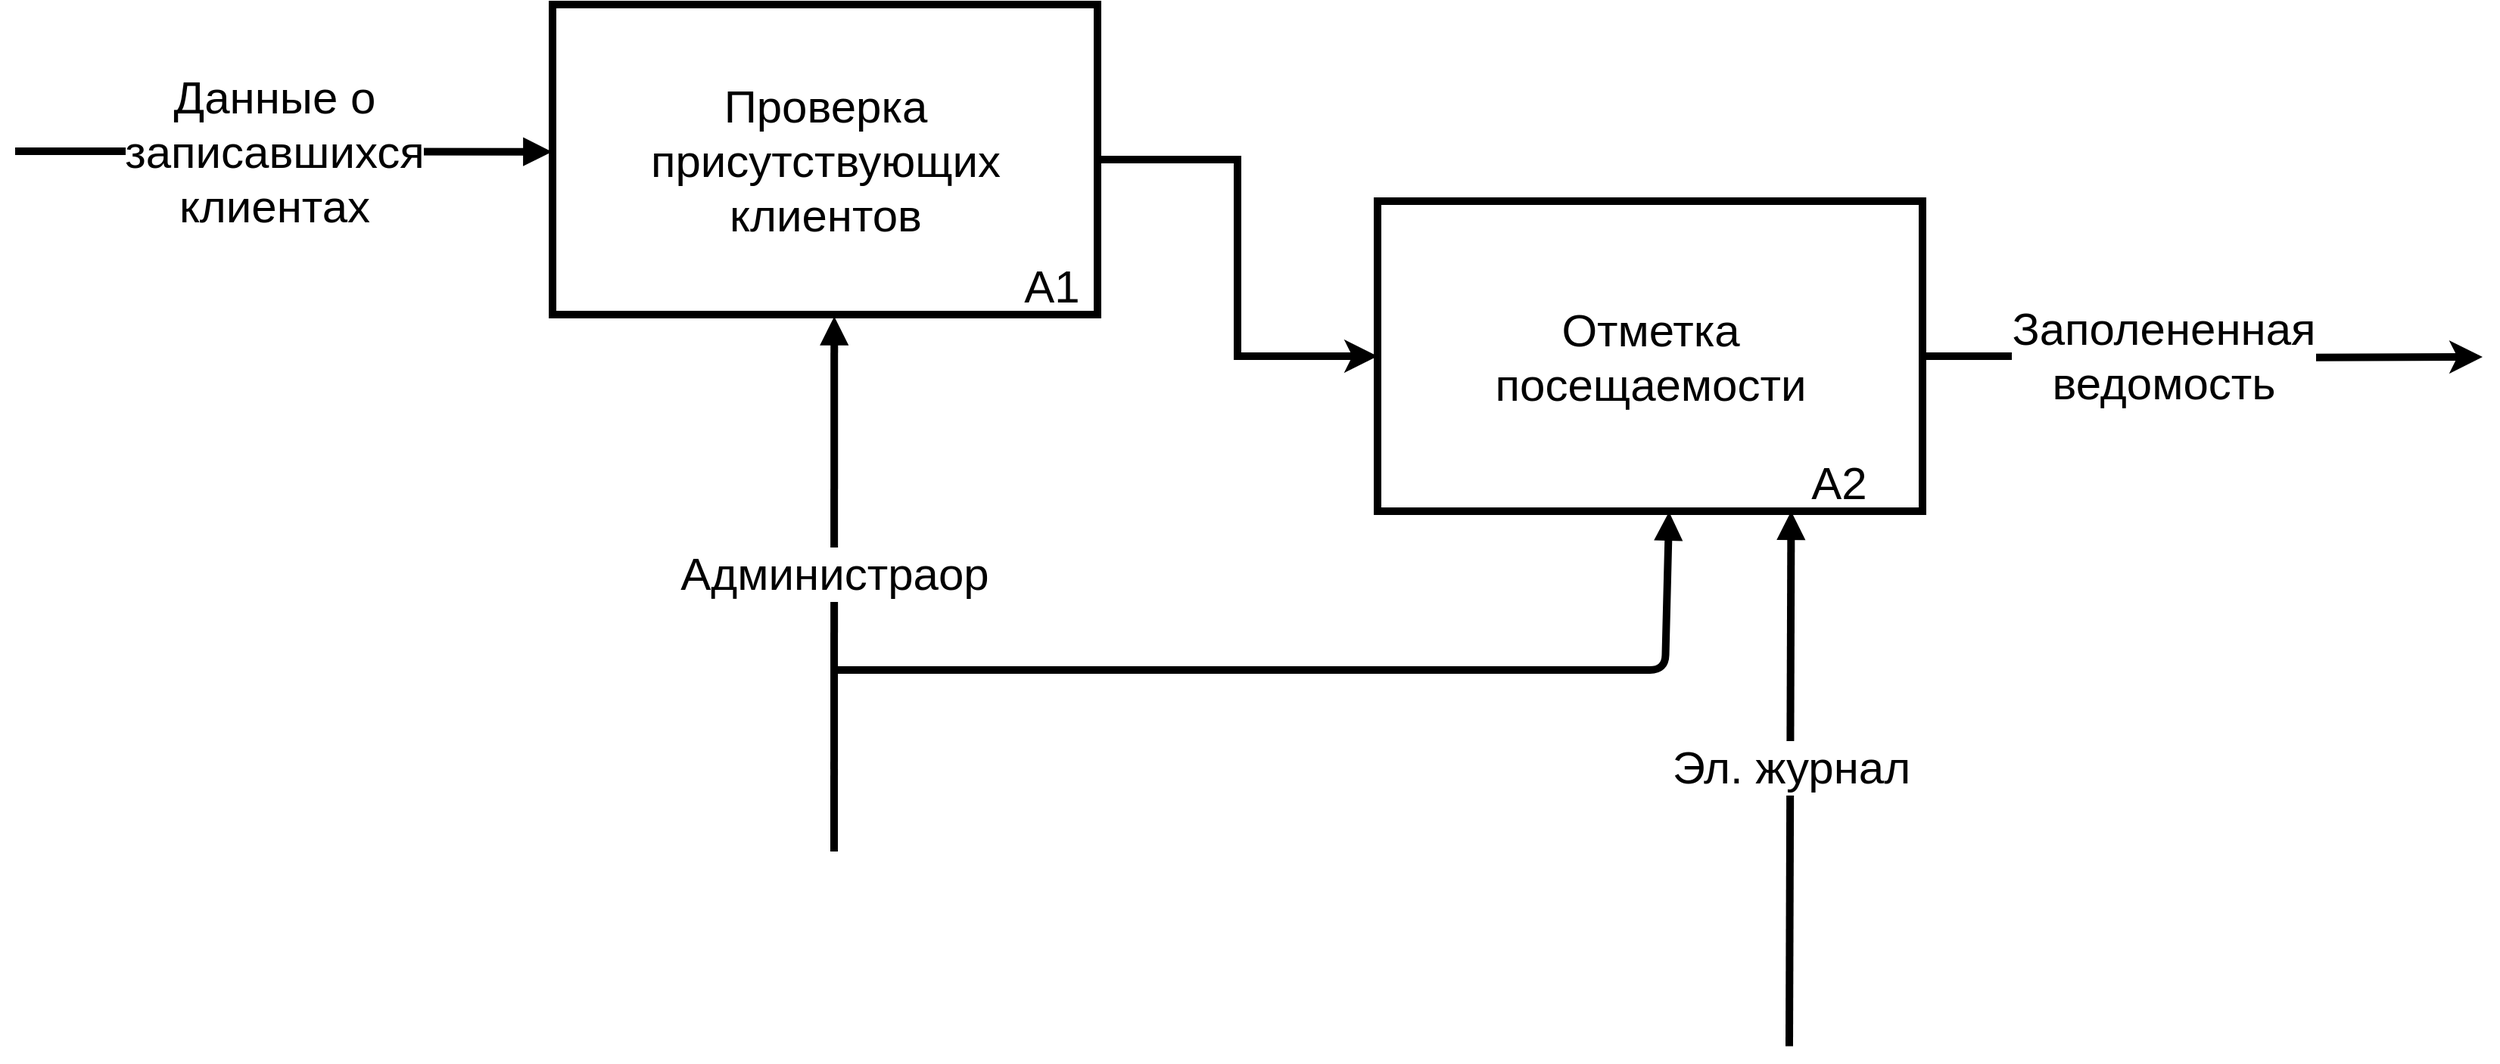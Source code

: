 <mxfile version="13.1.3" type="github">
  <diagram id="r2WOxa1OTgLHFSzW5tOL" name="Page-1">
    <mxGraphModel dx="-1460" dy="2996" grid="1" gridSize="10" guides="1" tooltips="1" connect="1" arrows="1" fold="1" page="1" pageScale="1" pageWidth="827" pageHeight="1169" math="0" shadow="0">
      <root>
        <mxCell id="0" />
        <mxCell id="1" parent="0" />
        <mxCell id="_AqC8Lh20jLoRX2Z55Tg-42" style="edgeStyle=orthogonalEdgeStyle;rounded=0;orthogonalLoop=1;jettySize=auto;html=1;strokeWidth=5;entryX=0;entryY=0.5;entryDx=0;entryDy=0;" edge="1" parent="1" source="_AqC8Lh20jLoRX2Z55Tg-31" target="_AqC8Lh20jLoRX2Z55Tg-39">
          <mxGeometry relative="1" as="geometry">
            <mxPoint x="4670" y="500" as="targetPoint" />
          </mxGeometry>
        </mxCell>
        <mxCell id="_AqC8Lh20jLoRX2Z55Tg-31" value="&lt;div style=&quot;font-size: 30px&quot;&gt;&lt;font style=&quot;font-size: 30px&quot;&gt;Проверка &lt;br&gt;&lt;/font&gt;&lt;/div&gt;&lt;div style=&quot;font-size: 30px&quot;&gt;&lt;font style=&quot;font-size: 30px&quot;&gt;присутствующих&lt;/font&gt;&lt;/div&gt;&lt;div style=&quot;font-size: 30px&quot;&gt;&lt;font style=&quot;font-size: 30px&quot;&gt;клиентов&lt;br&gt;&lt;/font&gt;&lt;/div&gt;" style="html=1;strokeWidth=5;" vertex="1" parent="1">
          <mxGeometry x="4145" y="320" width="360" height="205.0" as="geometry" />
        </mxCell>
        <mxCell id="_AqC8Lh20jLoRX2Z55Tg-35" value="&lt;div&gt;&lt;font style=&quot;font-size: 30px&quot;&gt;&lt;font style=&quot;font-size: 30px&quot;&gt;Данные о &lt;br&gt;&lt;/font&gt;&lt;/font&gt;&lt;/div&gt;&lt;div&gt;&lt;font style=&quot;font-size: 30px&quot;&gt;&lt;font style=&quot;font-size: 30px&quot;&gt;записавшихся &lt;br&gt;&lt;/font&gt;&lt;/font&gt;&lt;/div&gt;&lt;div&gt;&lt;font style=&quot;font-size: 30px&quot;&gt;&lt;font style=&quot;font-size: 30px&quot;&gt;клиентах&lt;br&gt;&lt;/font&gt;&lt;/font&gt;&lt;/div&gt;" style="endArrow=block;endFill=1;endSize=6;html=1;strokeWidth=5;entryX=-0.001;entryY=0.475;entryDx=0;entryDy=0;entryPerimeter=0;" edge="1" parent="1" target="_AqC8Lh20jLoRX2Z55Tg-31">
          <mxGeometry x="-0.042" width="100" relative="1" as="geometry">
            <mxPoint x="3790" y="417" as="sourcePoint" />
            <mxPoint x="4140" y="415" as="targetPoint" />
            <Array as="points">
              <mxPoint x="3880" y="417" />
            </Array>
            <mxPoint x="1" as="offset" />
          </mxGeometry>
        </mxCell>
        <mxCell id="_AqC8Lh20jLoRX2Z55Tg-38" value="" style="group" vertex="1" connectable="0" parent="1">
          <mxGeometry x="4660" y="450" width="360" height="205" as="geometry" />
        </mxCell>
        <mxCell id="_AqC8Lh20jLoRX2Z55Tg-39" value="&lt;div&gt;&lt;font style=&quot;font-size: 30px&quot;&gt;Отметка &lt;br&gt;&lt;/font&gt;&lt;/div&gt;&lt;div&gt;&lt;font style=&quot;font-size: 30px&quot;&gt;посещаемости&lt;br&gt;&lt;/font&gt;&lt;/div&gt;" style="html=1;strokeWidth=5;" vertex="1" parent="_AqC8Lh20jLoRX2Z55Tg-38">
          <mxGeometry x="30" width="360" height="205.0" as="geometry" />
        </mxCell>
        <mxCell id="_AqC8Lh20jLoRX2Z55Tg-40" value="&lt;br&gt;&lt;font style=&quot;font-size: 30px&quot;&gt;А2&lt;/font&gt;" style="text;html=1;strokeColor=none;fillColor=none;align=center;verticalAlign=middle;whiteSpace=wrap;rounded=0;" vertex="1" parent="_AqC8Lh20jLoRX2Z55Tg-38">
          <mxGeometry x="310" y="153.75" width="50" height="51.25" as="geometry" />
        </mxCell>
        <mxCell id="_AqC8Lh20jLoRX2Z55Tg-41" value="&lt;br&gt;&lt;font style=&quot;font-size: 30px&quot;&gt;А1&lt;/font&gt;" style="text;html=1;strokeColor=none;fillColor=none;align=center;verticalAlign=middle;whiteSpace=wrap;rounded=0;" vertex="1" parent="1">
          <mxGeometry x="4450" y="473.75" width="50" height="51.25" as="geometry" />
        </mxCell>
        <mxCell id="_AqC8Lh20jLoRX2Z55Tg-44" value="&lt;font style=&quot;font-size: 30px&quot;&gt;Администраор &lt;br&gt;&lt;/font&gt;" style="endArrow=block;endFill=1;endSize=6;html=1;strokeWidth=5;entryX=0.517;entryY=1.006;entryDx=0;entryDy=0;entryPerimeter=0;" edge="1" parent="1" target="_AqC8Lh20jLoRX2Z55Tg-31">
          <mxGeometry x="0.043" width="100" relative="1" as="geometry">
            <mxPoint x="4331" y="880" as="sourcePoint" />
            <mxPoint x="4324.58" y="540" as="targetPoint" />
            <mxPoint as="offset" />
          </mxGeometry>
        </mxCell>
        <mxCell id="_AqC8Lh20jLoRX2Z55Tg-47" value="" style="endArrow=block;endFill=1;endSize=6;html=1;strokeWidth=5;entryX=0.535;entryY=1.002;entryDx=0;entryDy=0;entryPerimeter=0;" edge="1" parent="1" target="_AqC8Lh20jLoRX2Z55Tg-39">
          <mxGeometry x="0.043" width="100" relative="1" as="geometry">
            <mxPoint x="4330" y="760" as="sourcePoint" />
            <mxPoint x="4880" y="670" as="targetPoint" />
            <mxPoint as="offset" />
            <Array as="points">
              <mxPoint x="4880" y="760" />
            </Array>
          </mxGeometry>
        </mxCell>
        <mxCell id="_AqC8Lh20jLoRX2Z55Tg-48" value="&lt;font style=&quot;font-size: 30px&quot;&gt;Эл. журнал &lt;br&gt;&lt;/font&gt;" style="endArrow=block;endFill=1;endSize=6;html=1;strokeWidth=5;entryX=0.759;entryY=1;entryDx=0;entryDy=0;entryPerimeter=0;" edge="1" parent="1" target="_AqC8Lh20jLoRX2Z55Tg-39">
          <mxGeometry x="0.043" width="100" relative="1" as="geometry">
            <mxPoint x="4962" y="1008.77" as="sourcePoint" />
            <mxPoint x="4962" y="670" as="targetPoint" />
            <mxPoint as="offset" />
          </mxGeometry>
        </mxCell>
        <mxCell id="_AqC8Lh20jLoRX2Z55Tg-49" style="edgeStyle=orthogonalEdgeStyle;rounded=0;orthogonalLoop=1;jettySize=auto;html=1;strokeWidth=5;" edge="1" parent="1" source="_AqC8Lh20jLoRX2Z55Tg-39">
          <mxGeometry relative="1" as="geometry">
            <mxPoint x="5420" y="553" as="targetPoint" />
          </mxGeometry>
        </mxCell>
        <mxCell id="_AqC8Lh20jLoRX2Z55Tg-52" value="&lt;div&gt;&lt;font style=&quot;font-size: 30px&quot;&gt;Заполененная &lt;br&gt;&lt;/font&gt;&lt;/div&gt;&lt;div&gt;&lt;font style=&quot;font-size: 30px&quot;&gt;ведомость&lt;/font&gt;&lt;/div&gt;" style="edgeLabel;html=1;align=center;verticalAlign=middle;resizable=0;points=[];" vertex="1" connectable="0" parent="_AqC8Lh20jLoRX2Z55Tg-49">
          <mxGeometry x="-0.145" y="1" relative="1" as="geometry">
            <mxPoint as="offset" />
          </mxGeometry>
        </mxCell>
      </root>
    </mxGraphModel>
  </diagram>
</mxfile>
